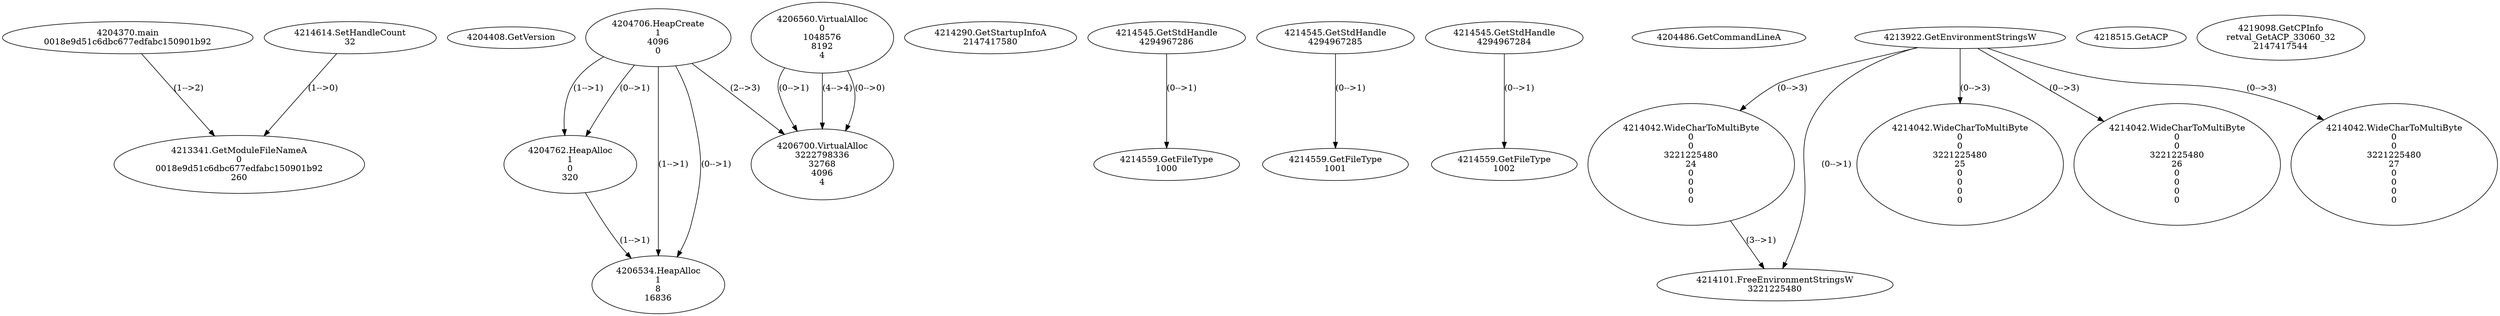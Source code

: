 // Global SCDG with merge call
digraph {
	0 [label="4204370.main
0018e9d51c6dbc677edfabc150901b92"]
	1 [label="4204408.GetVersion
"]
	2 [label="4204706.HeapCreate
1
4096
0"]
	3 [label="4204762.HeapAlloc
1
0
320"]
	2 -> 3 [label="(1-->1)"]
	2 -> 3 [label="(0-->1)"]
	4 [label="4206534.HeapAlloc
1
8
16836"]
	2 -> 4 [label="(1-->1)"]
	2 -> 4 [label="(0-->1)"]
	3 -> 4 [label="(1-->1)"]
	5 [label="4206560.VirtualAlloc
0
1048576
8192
4"]
	6 [label="4206700.VirtualAlloc
3222798336
32768
4096
4"]
	5 -> 6 [label="(0-->1)"]
	2 -> 6 [label="(2-->3)"]
	5 -> 6 [label="(4-->4)"]
	5 -> 6 [label="(0-->0)"]
	7 [label="4214290.GetStartupInfoA
2147417580"]
	8 [label="4214545.GetStdHandle
4294967286"]
	9 [label="4214559.GetFileType
1000"]
	8 -> 9 [label="(0-->1)"]
	10 [label="4214545.GetStdHandle
4294967285"]
	11 [label="4214559.GetFileType
1001"]
	10 -> 11 [label="(0-->1)"]
	12 [label="4214545.GetStdHandle
4294967284"]
	13 [label="4214559.GetFileType
1002"]
	12 -> 13 [label="(0-->1)"]
	14 [label="4214614.SetHandleCount
32"]
	15 [label="4204486.GetCommandLineA
"]
	16 [label="4213922.GetEnvironmentStringsW
"]
	17 [label="4214042.WideCharToMultiByte
0
0
3221225480
24
0
0
0
0"]
	16 -> 17 [label="(0-->3)"]
	18 [label="4214101.FreeEnvironmentStringsW
3221225480"]
	16 -> 18 [label="(0-->1)"]
	17 -> 18 [label="(3-->1)"]
	19 [label="4218515.GetACP
"]
	20 [label="4213341.GetModuleFileNameA
0
0018e9d51c6dbc677edfabc150901b92
260"]
	0 -> 20 [label="(1-->2)"]
	14 -> 20 [label="(1-->0)"]
	21 [label="4214042.WideCharToMultiByte
0
0
3221225480
25
0
0
0
0"]
	16 -> 21 [label="(0-->3)"]
	22 [label="4214042.WideCharToMultiByte
0
0
3221225480
26
0
0
0
0"]
	16 -> 22 [label="(0-->3)"]
	23 [label="4214042.WideCharToMultiByte
0
0
3221225480
27
0
0
0
0"]
	16 -> 23 [label="(0-->3)"]
	24 [label="4219098.GetCPInfo
retval_GetACP_33060_32
2147417544"]
}
